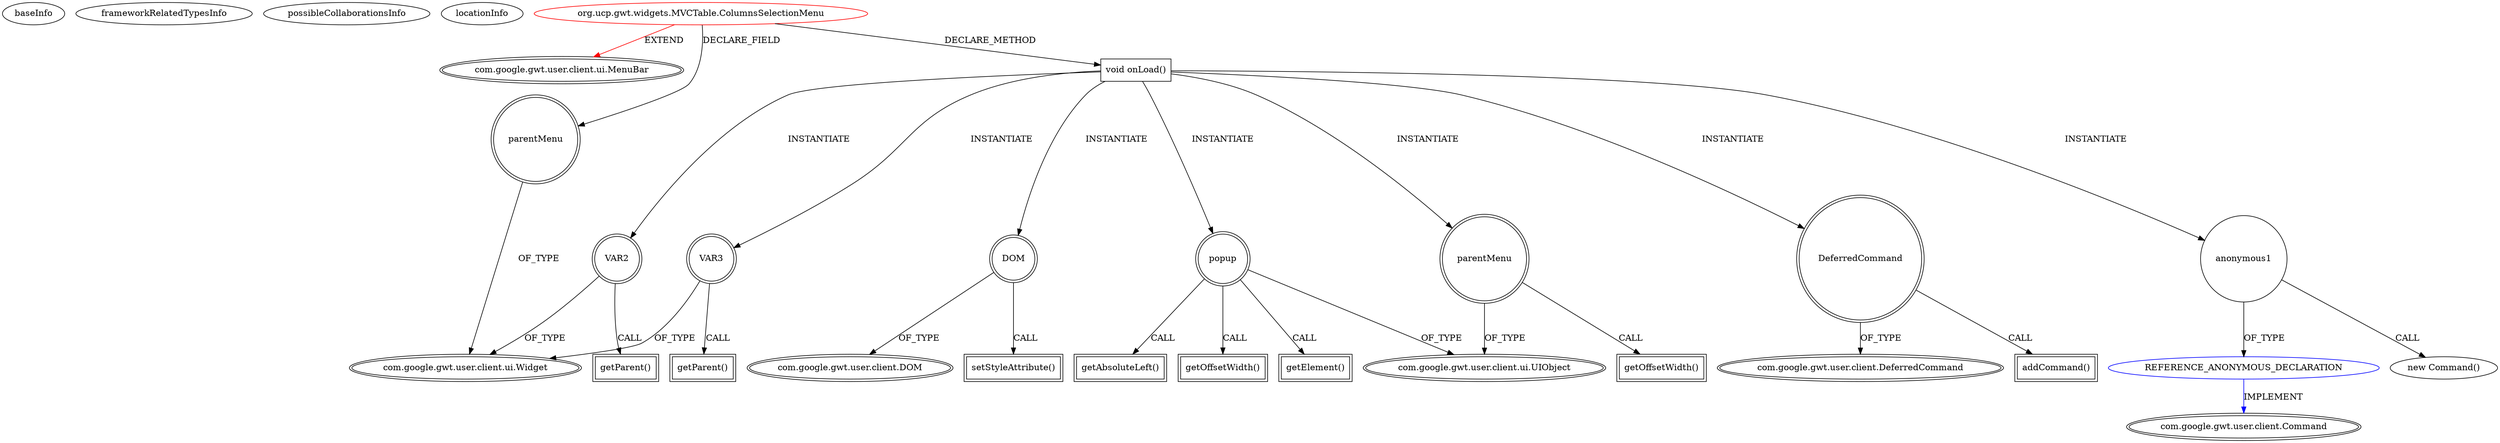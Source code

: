 digraph {
baseInfo[graphId=3011,category="extension_graph",isAnonymous=false,possibleRelation=true]
frameworkRelatedTypesInfo[0="com.google.gwt.user.client.ui.MenuBar"]
possibleCollaborationsInfo[0="3011~CLIENT_METHOD_DECLARATION-INSTANTIATION-~com.google.gwt.user.client.ui.MenuBar ~com.google.gwt.user.client.Command ~false~true"]
locationInfo[projectName="hmiguellima-ugat",filePath="/hmiguellima-ugat/ugat-master/src/org/ucp/gwt/widgets/MVCTable.java",contextSignature="ColumnsSelectionMenu",graphId="3011"]
0[label="org.ucp.gwt.widgets.MVCTable.ColumnsSelectionMenu",vertexType="ROOT_CLIENT_CLASS_DECLARATION",isFrameworkType=false,color=red]
1[label="com.google.gwt.user.client.ui.MenuBar",vertexType="FRAMEWORK_CLASS_TYPE",isFrameworkType=true,peripheries=2]
2[label="parentMenu",vertexType="FIELD_DECLARATION",isFrameworkType=true,peripheries=2,shape=circle]
3[label="com.google.gwt.user.client.ui.Widget",vertexType="FRAMEWORK_CLASS_TYPE",isFrameworkType=true,peripheries=2]
4[label="void onLoad()",vertexType="CLIENT_METHOD_DECLARATION",isFrameworkType=false,shape=box]
5[label="DeferredCommand",vertexType="VARIABLE_EXPRESION",isFrameworkType=true,peripheries=2,shape=circle]
7[label="com.google.gwt.user.client.DeferredCommand",vertexType="FRAMEWORK_CLASS_TYPE",isFrameworkType=true,peripheries=2]
6[label="addCommand()",vertexType="INSIDE_CALL",isFrameworkType=true,peripheries=2,shape=box]
9[label="anonymous1",vertexType="VARIABLE_EXPRESION",isFrameworkType=false,shape=circle]
10[label="REFERENCE_ANONYMOUS_DECLARATION",vertexType="REFERENCE_ANONYMOUS_DECLARATION",isFrameworkType=false,color=blue]
11[label="com.google.gwt.user.client.Command",vertexType="FRAMEWORK_INTERFACE_TYPE",isFrameworkType=true,peripheries=2]
8[label="new Command()",vertexType="CONSTRUCTOR_CALL",isFrameworkType=false]
12[label="VAR2",vertexType="VARIABLE_EXPRESION",isFrameworkType=true,peripheries=2,shape=circle]
13[label="getParent()",vertexType="INSIDE_CALL",isFrameworkType=true,peripheries=2,shape=box]
15[label="VAR3",vertexType="VARIABLE_EXPRESION",isFrameworkType=true,peripheries=2,shape=circle]
16[label="getParent()",vertexType="INSIDE_CALL",isFrameworkType=true,peripheries=2,shape=box]
18[label="DOM",vertexType="VARIABLE_EXPRESION",isFrameworkType=true,peripheries=2,shape=circle]
20[label="com.google.gwt.user.client.DOM",vertexType="FRAMEWORK_CLASS_TYPE",isFrameworkType=true,peripheries=2]
19[label="setStyleAttribute()",vertexType="INSIDE_CALL",isFrameworkType=true,peripheries=2,shape=box]
21[label="popup",vertexType="VARIABLE_EXPRESION",isFrameworkType=true,peripheries=2,shape=circle]
23[label="com.google.gwt.user.client.ui.UIObject",vertexType="FRAMEWORK_CLASS_TYPE",isFrameworkType=true,peripheries=2]
22[label="getElement()",vertexType="INSIDE_CALL",isFrameworkType=true,peripheries=2,shape=box]
25[label="getAbsoluteLeft()",vertexType="INSIDE_CALL",isFrameworkType=true,peripheries=2,shape=box]
27[label="getOffsetWidth()",vertexType="INSIDE_CALL",isFrameworkType=true,peripheries=2,shape=box]
28[label="parentMenu",vertexType="VARIABLE_EXPRESION",isFrameworkType=true,peripheries=2,shape=circle]
29[label="getOffsetWidth()",vertexType="INSIDE_CALL",isFrameworkType=true,peripheries=2,shape=box]
0->1[label="EXTEND",color=red]
0->2[label="DECLARE_FIELD"]
2->3[label="OF_TYPE"]
0->4[label="DECLARE_METHOD"]
4->5[label="INSTANTIATE"]
5->7[label="OF_TYPE"]
5->6[label="CALL"]
4->9[label="INSTANTIATE"]
10->11[label="IMPLEMENT",color=blue]
9->10[label="OF_TYPE"]
9->8[label="CALL"]
4->12[label="INSTANTIATE"]
12->3[label="OF_TYPE"]
12->13[label="CALL"]
4->15[label="INSTANTIATE"]
15->3[label="OF_TYPE"]
15->16[label="CALL"]
4->18[label="INSTANTIATE"]
18->20[label="OF_TYPE"]
18->19[label="CALL"]
4->21[label="INSTANTIATE"]
21->23[label="OF_TYPE"]
21->22[label="CALL"]
21->25[label="CALL"]
21->27[label="CALL"]
4->28[label="INSTANTIATE"]
28->23[label="OF_TYPE"]
28->29[label="CALL"]
}
